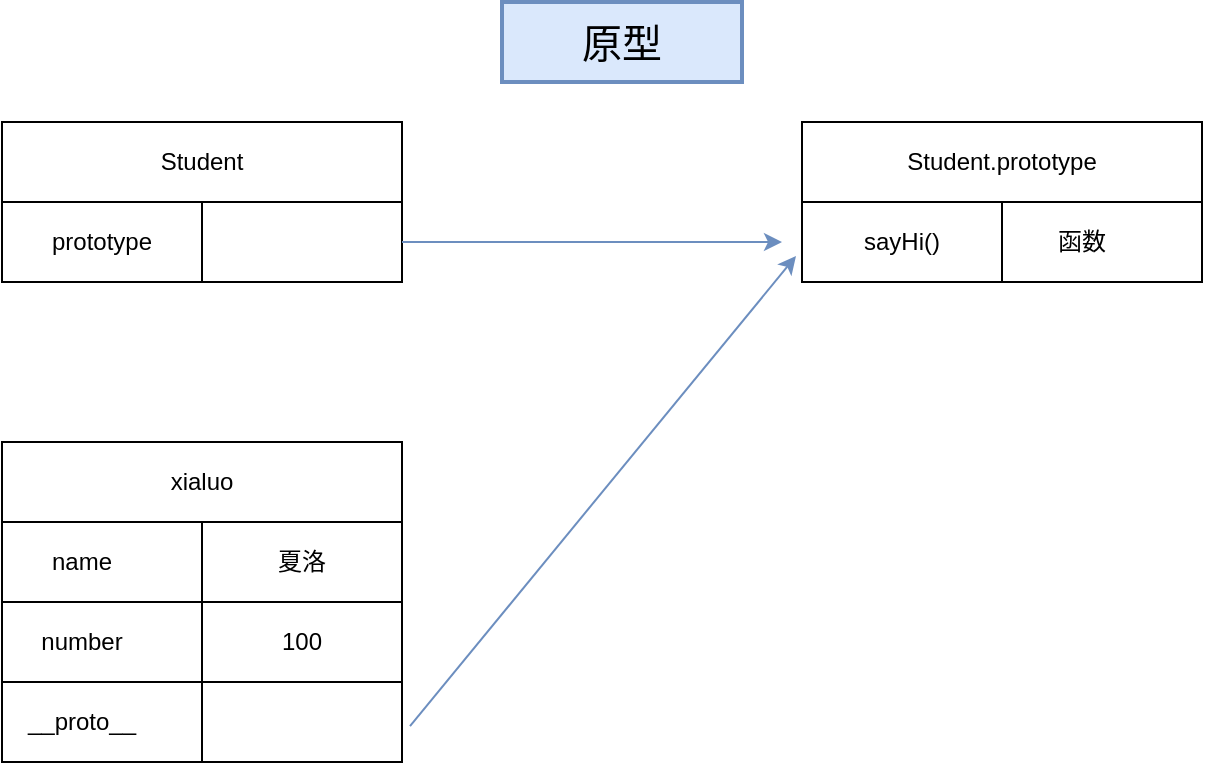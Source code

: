 <mxfile version="13.6.2" type="device"><diagram id="J4y44xfy4TAPolCanmD6" name="Page-1"><mxGraphModel dx="1278" dy="823" grid="1" gridSize="10" guides="1" tooltips="1" connect="1" arrows="1" fold="1" page="1" pageScale="1" pageWidth="827" pageHeight="1169" math="0" shadow="0"><root><mxCell id="0"/><mxCell id="1" parent="0"/><mxCell id="bfAgg4lfnI6gdibFezti-1" value="" style="rounded=0;whiteSpace=wrap;html=1;" parent="1" vertex="1"><mxGeometry x="80" y="80" width="200" height="80" as="geometry"/></mxCell><mxCell id="bfAgg4lfnI6gdibFezti-2" value="" style="endArrow=none;html=1;exitX=0;exitY=0.5;exitDx=0;exitDy=0;entryX=1;entryY=0.5;entryDx=0;entryDy=0;" parent="1" source="bfAgg4lfnI6gdibFezti-1" target="bfAgg4lfnI6gdibFezti-1" edge="1"><mxGeometry width="50" height="50" relative="1" as="geometry"><mxPoint x="390" y="450" as="sourcePoint"/><mxPoint x="440" y="400" as="targetPoint"/></mxGeometry></mxCell><mxCell id="bfAgg4lfnI6gdibFezti-3" value="" style="endArrow=none;html=1;entryX=0.5;entryY=1;entryDx=0;entryDy=0;" parent="1" target="bfAgg4lfnI6gdibFezti-1" edge="1"><mxGeometry width="50" height="50" relative="1" as="geometry"><mxPoint x="180" y="120" as="sourcePoint"/><mxPoint x="440" y="400" as="targetPoint"/></mxGeometry></mxCell><mxCell id="bfAgg4lfnI6gdibFezti-4" value="Student" style="text;html=1;strokeColor=none;fillColor=none;align=center;verticalAlign=middle;whiteSpace=wrap;rounded=0;" parent="1" vertex="1"><mxGeometry x="160" y="90" width="40" height="20" as="geometry"/></mxCell><mxCell id="bfAgg4lfnI6gdibFezti-6" value="prototype" style="text;html=1;strokeColor=none;fillColor=none;align=center;verticalAlign=middle;whiteSpace=wrap;rounded=0;" parent="1" vertex="1"><mxGeometry x="110" y="130" width="40" height="20" as="geometry"/></mxCell><mxCell id="bfAgg4lfnI6gdibFezti-7" value="" style="rounded=0;whiteSpace=wrap;html=1;" parent="1" vertex="1"><mxGeometry x="80" y="240" width="200" height="160" as="geometry"/></mxCell><mxCell id="bfAgg4lfnI6gdibFezti-8" value="" style="endArrow=none;html=1;entryX=1;entryY=0.25;entryDx=0;entryDy=0;exitX=0;exitY=0.25;exitDx=0;exitDy=0;" parent="1" source="bfAgg4lfnI6gdibFezti-7" target="bfAgg4lfnI6gdibFezti-7" edge="1"><mxGeometry width="50" height="50" relative="1" as="geometry"><mxPoint x="390" y="450" as="sourcePoint"/><mxPoint x="440" y="400" as="targetPoint"/></mxGeometry></mxCell><mxCell id="bfAgg4lfnI6gdibFezti-9" value="" style="endArrow=none;html=1;exitX=0;exitY=0.5;exitDx=0;exitDy=0;entryX=1;entryY=0.5;entryDx=0;entryDy=0;" parent="1" source="bfAgg4lfnI6gdibFezti-7" target="bfAgg4lfnI6gdibFezti-7" edge="1"><mxGeometry width="50" height="50" relative="1" as="geometry"><mxPoint x="390" y="450" as="sourcePoint"/><mxPoint x="440" y="400" as="targetPoint"/></mxGeometry></mxCell><mxCell id="bfAgg4lfnI6gdibFezti-10" value="" style="endArrow=none;html=1;exitX=0;exitY=0.75;exitDx=0;exitDy=0;entryX=1;entryY=0.75;entryDx=0;entryDy=0;" parent="1" source="bfAgg4lfnI6gdibFezti-7" target="bfAgg4lfnI6gdibFezti-7" edge="1"><mxGeometry width="50" height="50" relative="1" as="geometry"><mxPoint x="390" y="450" as="sourcePoint"/><mxPoint x="440" y="400" as="targetPoint"/></mxGeometry></mxCell><mxCell id="bfAgg4lfnI6gdibFezti-11" value="" style="endArrow=none;html=1;entryX=0.5;entryY=1;entryDx=0;entryDy=0;" parent="1" target="bfAgg4lfnI6gdibFezti-7" edge="1"><mxGeometry width="50" height="50" relative="1" as="geometry"><mxPoint x="180" y="280" as="sourcePoint"/><mxPoint x="440" y="400" as="targetPoint"/></mxGeometry></mxCell><mxCell id="bfAgg4lfnI6gdibFezti-12" value="name" style="text;html=1;strokeColor=none;fillColor=none;align=center;verticalAlign=middle;whiteSpace=wrap;rounded=0;" parent="1" vertex="1"><mxGeometry x="100" y="290" width="40" height="20" as="geometry"/></mxCell><mxCell id="bfAgg4lfnI6gdibFezti-13" value="100" style="text;html=1;strokeColor=none;fillColor=none;align=center;verticalAlign=middle;whiteSpace=wrap;rounded=0;" parent="1" vertex="1"><mxGeometry x="210" y="330" width="40" height="20" as="geometry"/></mxCell><mxCell id="bfAgg4lfnI6gdibFezti-14" value="number" style="text;html=1;strokeColor=none;fillColor=none;align=center;verticalAlign=middle;whiteSpace=wrap;rounded=0;" parent="1" vertex="1"><mxGeometry x="100" y="330" width="40" height="20" as="geometry"/></mxCell><mxCell id="bfAgg4lfnI6gdibFezti-15" value="__proto__" style="text;html=1;strokeColor=none;fillColor=none;align=center;verticalAlign=middle;whiteSpace=wrap;rounded=0;" parent="1" vertex="1"><mxGeometry x="100" y="370" width="40" height="20" as="geometry"/></mxCell><mxCell id="bfAgg4lfnI6gdibFezti-16" value="夏洛" style="text;html=1;strokeColor=none;fillColor=none;align=center;verticalAlign=middle;whiteSpace=wrap;rounded=0;" parent="1" vertex="1"><mxGeometry x="210" y="290" width="40" height="20" as="geometry"/></mxCell><mxCell id="bfAgg4lfnI6gdibFezti-17" value="xialuo" style="text;html=1;strokeColor=none;fillColor=none;align=center;verticalAlign=middle;whiteSpace=wrap;rounded=0;" parent="1" vertex="1"><mxGeometry x="160" y="250" width="40" height="20" as="geometry"/></mxCell><mxCell id="bfAgg4lfnI6gdibFezti-19" value="" style="rounded=0;whiteSpace=wrap;html=1;" parent="1" vertex="1"><mxGeometry x="480" y="80" width="200" height="80" as="geometry"/></mxCell><mxCell id="bfAgg4lfnI6gdibFezti-20" value="" style="endArrow=none;html=1;exitX=0;exitY=0.5;exitDx=0;exitDy=0;entryX=1;entryY=0.5;entryDx=0;entryDy=0;" parent="1" source="bfAgg4lfnI6gdibFezti-19" target="bfAgg4lfnI6gdibFezti-19" edge="1"><mxGeometry width="50" height="50" relative="1" as="geometry"><mxPoint x="390" y="450" as="sourcePoint"/><mxPoint x="440" y="400" as="targetPoint"/></mxGeometry></mxCell><mxCell id="bfAgg4lfnI6gdibFezti-21" value="" style="endArrow=none;html=1;exitX=0.5;exitY=1;exitDx=0;exitDy=0;" parent="1" source="bfAgg4lfnI6gdibFezti-19" edge="1"><mxGeometry width="50" height="50" relative="1" as="geometry"><mxPoint x="390" y="450" as="sourcePoint"/><mxPoint x="580" y="120" as="targetPoint"/></mxGeometry></mxCell><mxCell id="bfAgg4lfnI6gdibFezti-22" value="Student.prototype" style="text;html=1;strokeColor=none;fillColor=none;align=center;verticalAlign=middle;whiteSpace=wrap;rounded=0;" parent="1" vertex="1"><mxGeometry x="560" y="90" width="40" height="20" as="geometry"/></mxCell><mxCell id="bfAgg4lfnI6gdibFezti-23" value="sayHi()" style="text;html=1;strokeColor=none;fillColor=none;align=center;verticalAlign=middle;whiteSpace=wrap;rounded=0;" parent="1" vertex="1"><mxGeometry x="510" y="130" width="40" height="20" as="geometry"/></mxCell><mxCell id="bfAgg4lfnI6gdibFezti-24" value="函数" style="text;html=1;strokeColor=none;fillColor=none;align=center;verticalAlign=middle;whiteSpace=wrap;rounded=0;" parent="1" vertex="1"><mxGeometry x="600" y="130" width="40" height="20" as="geometry"/></mxCell><mxCell id="bfAgg4lfnI6gdibFezti-25" value="" style="endArrow=classic;html=1;exitX=1;exitY=0.75;exitDx=0;exitDy=0;fillColor=#dae8fc;strokeColor=#6c8ebf;" parent="1" source="bfAgg4lfnI6gdibFezti-1" edge="1"><mxGeometry width="50" height="50" relative="1" as="geometry"><mxPoint x="390" y="450" as="sourcePoint"/><mxPoint x="470" y="140" as="targetPoint"/></mxGeometry></mxCell><mxCell id="bfAgg4lfnI6gdibFezti-26" value="" style="endArrow=classic;html=1;exitX=1.02;exitY=0.888;exitDx=0;exitDy=0;exitPerimeter=0;entryX=-0.015;entryY=0.838;entryDx=0;entryDy=0;fillColor=#dae8fc;strokeColor=#6c8ebf;entryPerimeter=0;" parent="1" source="bfAgg4lfnI6gdibFezti-7" target="bfAgg4lfnI6gdibFezti-19" edge="1"><mxGeometry width="50" height="50" relative="1" as="geometry"><mxPoint x="390" y="450" as="sourcePoint"/><mxPoint x="440" y="400" as="targetPoint"/></mxGeometry></mxCell><mxCell id="bfAgg4lfnI6gdibFezti-27" value="&lt;font style=&quot;font-size: 20px&quot;&gt;原型&lt;/font&gt;" style="text;html=1;strokeColor=#6c8ebf;fillColor=#dae8fc;align=center;verticalAlign=middle;whiteSpace=wrap;rounded=0;strokeWidth=2;" parent="1" vertex="1"><mxGeometry x="330" y="20" width="120" height="40" as="geometry"/></mxCell></root></mxGraphModel></diagram></mxfile>
